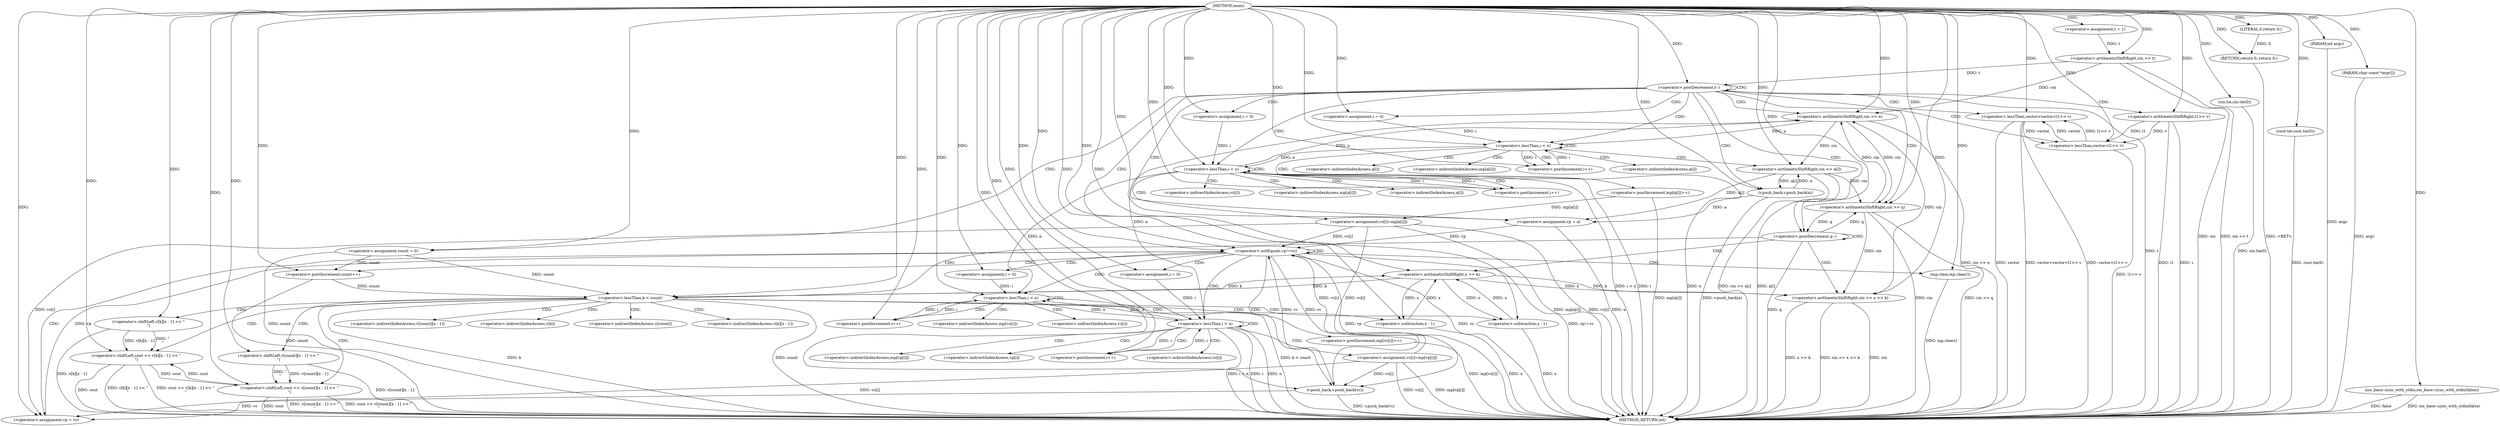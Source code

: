 digraph "main" {  
"1000103" [label = "(METHOD,main)" ]
"1000283" [label = "(METHOD_RETURN,int)" ]
"1000104" [label = "(PARAM,int argc)" ]
"1000105" [label = "(PARAM,char const *argv[])" ]
"1000107" [label = "(ios_base::sync_with_stdio,ios_base::sync_with_stdio(false))" ]
"1000109" [label = "(cin.tie,cin.tie(0))" ]
"1000111" [label = "(cout.tie,cout.tie(0))" ]
"1000114" [label = "(<operator>.assignment,t = 1)" ]
"1000117" [label = "(<operator>.arithmeticShiftRight,cin >> t)" ]
"1000281" [label = "(RETURN,return 0;,return 0;)" ]
"1000121" [label = "(<operator>.postDecrement,t--)" ]
"1000282" [label = "(LITERAL,0,return 0;)" ]
"1000125" [label = "(<operator>.arithmeticShiftRight,cin >> n)" ]
"1000155" [label = "(<operator>.lessThan,vector<vector<l1>> v)" ]
"1000162" [label = "(v.push_back,v.push_back(a))" ]
"1000164" [label = "(<operator>.assignment,vp = a)" ]
"1000168" [label = "(<operator>.assignment,count = 0)" ]
"1000191" [label = "(<operator>.arithmeticShiftRight,cin >> q)" ]
"1000133" [label = "(<operator>.assignment,i = 0)" ]
"1000136" [label = "(<operator>.lessThan,i < n)" ]
"1000139" [label = "(<operator>.postIncrement,i++)" ]
"1000173" [label = "(<operator>.assignment,i = 0)" ]
"1000176" [label = "(<operator>.lessThan,i < n)" ]
"1000179" [label = "(<operator>.postIncrement,i++)" ]
"1000181" [label = "(<operator>.assignment,vc[i]=mp[a[i]])" ]
"1000195" [label = "(<operator>.notEquals,vp!=vc)" ]
"1000243" [label = "(<operator>.postDecrement,q--)" ]
"1000142" [label = "(<operator>.arithmeticShiftRight,cin >> a[i])" ]
"1000147" [label = "(<operator>.postIncrement,mp[a[i]]++)" ]
"1000157" [label = "(<operator>.lessThan,vector<l1>> v)" ]
"1000199" [label = "(mp.clear,mp.clear())" ]
"1000200" [label = "(v.push_back,v.push_back(vc))" ]
"1000202" [label = "(<operator>.postIncrement,count++)" ]
"1000204" [label = "(<operator>.assignment,vp = vc)" ]
"1000248" [label = "(<operator>.arithmeticShiftRight,cin >> x >> k)" ]
"1000159" [label = "(<operator>.arithmeticShiftRight,l1>> v)" ]
"1000209" [label = "(<operator>.assignment,i = 0)" ]
"1000212" [label = "(<operator>.lessThan,i < n)" ]
"1000215" [label = "(<operator>.postIncrement,i++)" ]
"1000217" [label = "(<operator>.postIncrement,mp[vc[i]]++)" ]
"1000225" [label = "(<operator>.assignment,i = 0)" ]
"1000228" [label = "(<operator>.lessThan,i < n)" ]
"1000231" [label = "(<operator>.postIncrement,i++)" ]
"1000233" [label = "(<operator>.assignment,vc[i]=mp[vp[i]])" ]
"1000254" [label = "(<operator>.lessThan,k < count)" ]
"1000250" [label = "(<operator>.arithmeticShiftRight,x >> k)" ]
"1000258" [label = "(<operator>.shiftLeft,cout << v[k][x - 1] << \"\n\")" ]
"1000270" [label = "(<operator>.shiftLeft,cout << v[count][x - 1] << \"\n\")" ]
"1000260" [label = "(<operator>.shiftLeft,v[k][x - 1] << \"\n\")" ]
"1000272" [label = "(<operator>.shiftLeft,v[count][x - 1] << \"\n\")" ]
"1000265" [label = "(<operator>.subtraction,x - 1)" ]
"1000277" [label = "(<operator>.subtraction,x - 1)" ]
"1000182" [label = "(<operator>.indirectIndexAccess,vc[i])" ]
"1000185" [label = "(<operator>.indirectIndexAccess,mp[a[i]])" ]
"1000144" [label = "(<operator>.indirectIndexAccess,a[i])" ]
"1000148" [label = "(<operator>.indirectIndexAccess,mp[a[i]])" ]
"1000187" [label = "(<operator>.indirectIndexAccess,a[i])" ]
"1000150" [label = "(<operator>.indirectIndexAccess,a[i])" ]
"1000218" [label = "(<operator>.indirectIndexAccess,mp[vc[i]])" ]
"1000234" [label = "(<operator>.indirectIndexAccess,vc[i])" ]
"1000237" [label = "(<operator>.indirectIndexAccess,mp[vp[i]])" ]
"1000220" [label = "(<operator>.indirectIndexAccess,vc[i])" ]
"1000239" [label = "(<operator>.indirectIndexAccess,vp[i])" ]
"1000261" [label = "(<operator>.indirectIndexAccess,v[k][x - 1])" ]
"1000273" [label = "(<operator>.indirectIndexAccess,v[count][x - 1])" ]
"1000262" [label = "(<operator>.indirectIndexAccess,v[k])" ]
"1000274" [label = "(<operator>.indirectIndexAccess,v[count])" ]
  "1000104" -> "1000283"  [ label = "DDG: argc"] 
  "1000105" -> "1000283"  [ label = "DDG: argv"] 
  "1000107" -> "1000283"  [ label = "DDG: ios_base::sync_with_stdio(false)"] 
  "1000109" -> "1000283"  [ label = "DDG: cin.tie(0)"] 
  "1000111" -> "1000283"  [ label = "DDG: cout.tie(0)"] 
  "1000117" -> "1000283"  [ label = "DDG: cin"] 
  "1000117" -> "1000283"  [ label = "DDG: cin >> t"] 
  "1000121" -> "1000283"  [ label = "DDG: t"] 
  "1000125" -> "1000283"  [ label = "DDG: cin >> n"] 
  "1000155" -> "1000283"  [ label = "DDG: vector"] 
  "1000159" -> "1000283"  [ label = "DDG: v"] 
  "1000157" -> "1000283"  [ label = "DDG: l1>> v"] 
  "1000155" -> "1000283"  [ label = "DDG: vector<l1>> v"] 
  "1000155" -> "1000283"  [ label = "DDG: vector<vector<l1>> v"] 
  "1000162" -> "1000283"  [ label = "DDG: v.push_back(a)"] 
  "1000164" -> "1000283"  [ label = "DDG: a"] 
  "1000168" -> "1000283"  [ label = "DDG: count"] 
  "1000176" -> "1000283"  [ label = "DDG: i"] 
  "1000176" -> "1000283"  [ label = "DDG: n"] 
  "1000176" -> "1000283"  [ label = "DDG: i < n"] 
  "1000191" -> "1000283"  [ label = "DDG: cin"] 
  "1000191" -> "1000283"  [ label = "DDG: cin >> q"] 
  "1000195" -> "1000283"  [ label = "DDG: vp"] 
  "1000195" -> "1000283"  [ label = "DDG: vc"] 
  "1000195" -> "1000283"  [ label = "DDG: vp!=vc"] 
  "1000243" -> "1000283"  [ label = "DDG: q"] 
  "1000248" -> "1000283"  [ label = "DDG: cin"] 
  "1000248" -> "1000283"  [ label = "DDG: x >> k"] 
  "1000248" -> "1000283"  [ label = "DDG: cin >> x >> k"] 
  "1000254" -> "1000283"  [ label = "DDG: k"] 
  "1000254" -> "1000283"  [ label = "DDG: count"] 
  "1000254" -> "1000283"  [ label = "DDG: k < count"] 
  "1000270" -> "1000283"  [ label = "DDG: cout"] 
  "1000277" -> "1000283"  [ label = "DDG: x"] 
  "1000272" -> "1000283"  [ label = "DDG: v[count][x - 1]"] 
  "1000270" -> "1000283"  [ label = "DDG: v[count][x - 1] << \"\n\""] 
  "1000270" -> "1000283"  [ label = "DDG: cout << v[count][x - 1] << \"\n\""] 
  "1000258" -> "1000283"  [ label = "DDG: cout"] 
  "1000265" -> "1000283"  [ label = "DDG: x"] 
  "1000260" -> "1000283"  [ label = "DDG: v[k][x - 1]"] 
  "1000258" -> "1000283"  [ label = "DDG: v[k][x - 1] << \"\n\""] 
  "1000258" -> "1000283"  [ label = "DDG: cout << v[k][x - 1] << \"\n\""] 
  "1000199" -> "1000283"  [ label = "DDG: mp.clear()"] 
  "1000200" -> "1000283"  [ label = "DDG: v.push_back(vc)"] 
  "1000202" -> "1000283"  [ label = "DDG: count"] 
  "1000228" -> "1000283"  [ label = "DDG: i"] 
  "1000228" -> "1000283"  [ label = "DDG: n"] 
  "1000228" -> "1000283"  [ label = "DDG: i < n"] 
  "1000233" -> "1000283"  [ label = "DDG: vc[i]"] 
  "1000233" -> "1000283"  [ label = "DDG: mp[vp[i]]"] 
  "1000217" -> "1000283"  [ label = "DDG: mp[vc[i]]"] 
  "1000181" -> "1000283"  [ label = "DDG: vc[i]"] 
  "1000181" -> "1000283"  [ label = "DDG: mp[a[i]]"] 
  "1000142" -> "1000283"  [ label = "DDG: a[i]"] 
  "1000142" -> "1000283"  [ label = "DDG: cin >> a[i]"] 
  "1000147" -> "1000283"  [ label = "DDG: mp[a[i]]"] 
  "1000281" -> "1000283"  [ label = "DDG: <RET>"] 
  "1000159" -> "1000283"  [ label = "DDG: l1"] 
  "1000107" -> "1000283"  [ label = "DDG: false"] 
  "1000103" -> "1000104"  [ label = "DDG: "] 
  "1000103" -> "1000105"  [ label = "DDG: "] 
  "1000103" -> "1000114"  [ label = "DDG: "] 
  "1000282" -> "1000281"  [ label = "DDG: 0"] 
  "1000103" -> "1000281"  [ label = "DDG: "] 
  "1000103" -> "1000107"  [ label = "DDG: "] 
  "1000103" -> "1000109"  [ label = "DDG: "] 
  "1000103" -> "1000111"  [ label = "DDG: "] 
  "1000103" -> "1000117"  [ label = "DDG: "] 
  "1000114" -> "1000117"  [ label = "DDG: t"] 
  "1000103" -> "1000282"  [ label = "DDG: "] 
  "1000117" -> "1000121"  [ label = "DDG: t"] 
  "1000103" -> "1000121"  [ label = "DDG: "] 
  "1000162" -> "1000164"  [ label = "DDG: a"] 
  "1000142" -> "1000164"  [ label = "DDG: a[i]"] 
  "1000103" -> "1000164"  [ label = "DDG: "] 
  "1000103" -> "1000168"  [ label = "DDG: "] 
  "1000117" -> "1000125"  [ label = "DDG: cin"] 
  "1000191" -> "1000125"  [ label = "DDG: cin"] 
  "1000248" -> "1000125"  [ label = "DDG: cin"] 
  "1000103" -> "1000125"  [ label = "DDG: "] 
  "1000176" -> "1000125"  [ label = "DDG: n"] 
  "1000228" -> "1000125"  [ label = "DDG: n"] 
  "1000103" -> "1000133"  [ label = "DDG: "] 
  "1000157" -> "1000155"  [ label = "DDG: vector"] 
  "1000103" -> "1000155"  [ label = "DDG: "] 
  "1000157" -> "1000155"  [ label = "DDG: l1>> v"] 
  "1000142" -> "1000162"  [ label = "DDG: a[i]"] 
  "1000103" -> "1000162"  [ label = "DDG: "] 
  "1000103" -> "1000173"  [ label = "DDG: "] 
  "1000147" -> "1000181"  [ label = "DDG: mp[a[i]]"] 
  "1000125" -> "1000191"  [ label = "DDG: cin"] 
  "1000142" -> "1000191"  [ label = "DDG: cin"] 
  "1000103" -> "1000191"  [ label = "DDG: "] 
  "1000243" -> "1000191"  [ label = "DDG: q"] 
  "1000133" -> "1000136"  [ label = "DDG: i"] 
  "1000139" -> "1000136"  [ label = "DDG: i"] 
  "1000103" -> "1000136"  [ label = "DDG: "] 
  "1000125" -> "1000136"  [ label = "DDG: n"] 
  "1000136" -> "1000139"  [ label = "DDG: i"] 
  "1000103" -> "1000139"  [ label = "DDG: "] 
  "1000155" -> "1000157"  [ label = "DDG: vector"] 
  "1000103" -> "1000157"  [ label = "DDG: "] 
  "1000159" -> "1000157"  [ label = "DDG: v"] 
  "1000159" -> "1000157"  [ label = "DDG: l1"] 
  "1000173" -> "1000176"  [ label = "DDG: i"] 
  "1000179" -> "1000176"  [ label = "DDG: i"] 
  "1000103" -> "1000176"  [ label = "DDG: "] 
  "1000136" -> "1000176"  [ label = "DDG: n"] 
  "1000176" -> "1000179"  [ label = "DDG: i"] 
  "1000103" -> "1000179"  [ label = "DDG: "] 
  "1000164" -> "1000195"  [ label = "DDG: vp"] 
  "1000204" -> "1000195"  [ label = "DDG: vp"] 
  "1000103" -> "1000195"  [ label = "DDG: "] 
  "1000233" -> "1000195"  [ label = "DDG: vc[i]"] 
  "1000181" -> "1000195"  [ label = "DDG: vc[i]"] 
  "1000200" -> "1000195"  [ label = "DDG: vc"] 
  "1000103" -> "1000199"  [ label = "DDG: "] 
  "1000200" -> "1000204"  [ label = "DDG: vc"] 
  "1000233" -> "1000204"  [ label = "DDG: vc[i]"] 
  "1000181" -> "1000204"  [ label = "DDG: vc[i]"] 
  "1000103" -> "1000204"  [ label = "DDG: "] 
  "1000191" -> "1000243"  [ label = "DDG: q"] 
  "1000103" -> "1000243"  [ label = "DDG: "] 
  "1000125" -> "1000142"  [ label = "DDG: cin"] 
  "1000103" -> "1000142"  [ label = "DDG: "] 
  "1000162" -> "1000142"  [ label = "DDG: a"] 
  "1000103" -> "1000159"  [ label = "DDG: "] 
  "1000195" -> "1000200"  [ label = "DDG: vc"] 
  "1000233" -> "1000200"  [ label = "DDG: vc[i]"] 
  "1000181" -> "1000200"  [ label = "DDG: vc[i]"] 
  "1000103" -> "1000200"  [ label = "DDG: "] 
  "1000168" -> "1000202"  [ label = "DDG: count"] 
  "1000103" -> "1000202"  [ label = "DDG: "] 
  "1000103" -> "1000209"  [ label = "DDG: "] 
  "1000103" -> "1000225"  [ label = "DDG: "] 
  "1000191" -> "1000248"  [ label = "DDG: cin"] 
  "1000103" -> "1000248"  [ label = "DDG: "] 
  "1000250" -> "1000248"  [ label = "DDG: k"] 
  "1000250" -> "1000248"  [ label = "DDG: x"] 
  "1000209" -> "1000212"  [ label = "DDG: i"] 
  "1000215" -> "1000212"  [ label = "DDG: i"] 
  "1000103" -> "1000212"  [ label = "DDG: "] 
  "1000176" -> "1000212"  [ label = "DDG: n"] 
  "1000228" -> "1000212"  [ label = "DDG: n"] 
  "1000212" -> "1000215"  [ label = "DDG: i"] 
  "1000103" -> "1000215"  [ label = "DDG: "] 
  "1000225" -> "1000228"  [ label = "DDG: i"] 
  "1000231" -> "1000228"  [ label = "DDG: i"] 
  "1000103" -> "1000228"  [ label = "DDG: "] 
  "1000212" -> "1000228"  [ label = "DDG: n"] 
  "1000228" -> "1000231"  [ label = "DDG: i"] 
  "1000103" -> "1000231"  [ label = "DDG: "] 
  "1000277" -> "1000250"  [ label = "DDG: x"] 
  "1000265" -> "1000250"  [ label = "DDG: x"] 
  "1000103" -> "1000250"  [ label = "DDG: "] 
  "1000254" -> "1000250"  [ label = "DDG: k"] 
  "1000250" -> "1000254"  [ label = "DDG: k"] 
  "1000103" -> "1000254"  [ label = "DDG: "] 
  "1000168" -> "1000254"  [ label = "DDG: count"] 
  "1000202" -> "1000254"  [ label = "DDG: count"] 
  "1000270" -> "1000258"  [ label = "DDG: cout"] 
  "1000103" -> "1000258"  [ label = "DDG: "] 
  "1000260" -> "1000258"  [ label = "DDG: v[k][x - 1]"] 
  "1000260" -> "1000258"  [ label = "DDG: \"\n\""] 
  "1000258" -> "1000270"  [ label = "DDG: cout"] 
  "1000103" -> "1000270"  [ label = "DDG: "] 
  "1000272" -> "1000270"  [ label = "DDG: v[count][x - 1]"] 
  "1000272" -> "1000270"  [ label = "DDG: \"\n\""] 
  "1000103" -> "1000260"  [ label = "DDG: "] 
  "1000103" -> "1000272"  [ label = "DDG: "] 
  "1000250" -> "1000265"  [ label = "DDG: x"] 
  "1000103" -> "1000265"  [ label = "DDG: "] 
  "1000250" -> "1000277"  [ label = "DDG: x"] 
  "1000103" -> "1000277"  [ label = "DDG: "] 
  "1000121" -> "1000125"  [ label = "CDG: "] 
  "1000121" -> "1000164"  [ label = "CDG: "] 
  "1000121" -> "1000191"  [ label = "CDG: "] 
  "1000121" -> "1000133"  [ label = "CDG: "] 
  "1000121" -> "1000243"  [ label = "CDG: "] 
  "1000121" -> "1000157"  [ label = "CDG: "] 
  "1000121" -> "1000176"  [ label = "CDG: "] 
  "1000121" -> "1000195"  [ label = "CDG: "] 
  "1000121" -> "1000136"  [ label = "CDG: "] 
  "1000121" -> "1000121"  [ label = "CDG: "] 
  "1000121" -> "1000168"  [ label = "CDG: "] 
  "1000121" -> "1000159"  [ label = "CDG: "] 
  "1000121" -> "1000173"  [ label = "CDG: "] 
  "1000121" -> "1000155"  [ label = "CDG: "] 
  "1000121" -> "1000162"  [ label = "CDG: "] 
  "1000136" -> "1000142"  [ label = "CDG: "] 
  "1000136" -> "1000150"  [ label = "CDG: "] 
  "1000136" -> "1000139"  [ label = "CDG: "] 
  "1000136" -> "1000148"  [ label = "CDG: "] 
  "1000136" -> "1000144"  [ label = "CDG: "] 
  "1000136" -> "1000136"  [ label = "CDG: "] 
  "1000136" -> "1000147"  [ label = "CDG: "] 
  "1000176" -> "1000182"  [ label = "CDG: "] 
  "1000176" -> "1000179"  [ label = "CDG: "] 
  "1000176" -> "1000176"  [ label = "CDG: "] 
  "1000176" -> "1000187"  [ label = "CDG: "] 
  "1000176" -> "1000185"  [ label = "CDG: "] 
  "1000176" -> "1000181"  [ label = "CDG: "] 
  "1000195" -> "1000200"  [ label = "CDG: "] 
  "1000195" -> "1000199"  [ label = "CDG: "] 
  "1000195" -> "1000204"  [ label = "CDG: "] 
  "1000195" -> "1000195"  [ label = "CDG: "] 
  "1000195" -> "1000212"  [ label = "CDG: "] 
  "1000195" -> "1000225"  [ label = "CDG: "] 
  "1000195" -> "1000202"  [ label = "CDG: "] 
  "1000195" -> "1000209"  [ label = "CDG: "] 
  "1000195" -> "1000228"  [ label = "CDG: "] 
  "1000243" -> "1000243"  [ label = "CDG: "] 
  "1000243" -> "1000254"  [ label = "CDG: "] 
  "1000243" -> "1000250"  [ label = "CDG: "] 
  "1000243" -> "1000248"  [ label = "CDG: "] 
  "1000212" -> "1000220"  [ label = "CDG: "] 
  "1000212" -> "1000217"  [ label = "CDG: "] 
  "1000212" -> "1000212"  [ label = "CDG: "] 
  "1000212" -> "1000215"  [ label = "CDG: "] 
  "1000212" -> "1000218"  [ label = "CDG: "] 
  "1000228" -> "1000233"  [ label = "CDG: "] 
  "1000228" -> "1000239"  [ label = "CDG: "] 
  "1000228" -> "1000234"  [ label = "CDG: "] 
  "1000228" -> "1000237"  [ label = "CDG: "] 
  "1000228" -> "1000231"  [ label = "CDG: "] 
  "1000228" -> "1000228"  [ label = "CDG: "] 
  "1000254" -> "1000258"  [ label = "CDG: "] 
  "1000254" -> "1000260"  [ label = "CDG: "] 
  "1000254" -> "1000274"  [ label = "CDG: "] 
  "1000254" -> "1000277"  [ label = "CDG: "] 
  "1000254" -> "1000261"  [ label = "CDG: "] 
  "1000254" -> "1000273"  [ label = "CDG: "] 
  "1000254" -> "1000270"  [ label = "CDG: "] 
  "1000254" -> "1000265"  [ label = "CDG: "] 
  "1000254" -> "1000262"  [ label = "CDG: "] 
  "1000254" -> "1000272"  [ label = "CDG: "] 
}
